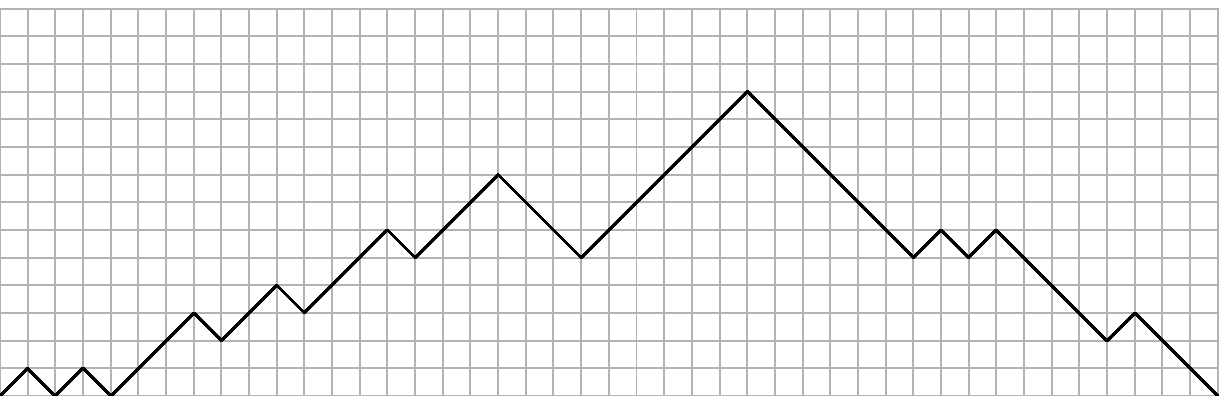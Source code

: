 % draw an example of Viennot's "Kepler towers"

beginfig(0) % first, a Dyck path
numeric u; u:=10pt; % basic unit of measure for the path grid
newinternal n; n:=0; % the step number
newinternal h; h:=0; % the partial sum
for j=0 upto 44:
 draw (j*u,0)--(j*u,14u) withcolor .7white;
endfor
for j=0 upto 14:
 draw (0,j*u)--(44u,j*u) withcolor .7white;
endfor
draw (0,0)
 for t=1,-1,1,-1,1,1,1,
      -1,1,1,-1,1,1,1,-1,1,1,
       1,-1,-1,-1,1,1,1,1,1,1,-1,-1,-1,-1,-1,-1,1,-1,1,-1,-1,-1,-1,1,-1,-1,-1:
  --hide(n:=n+1;h:=h+t;)(n,h)*u
 endfor
 withpen pencircle scaled .75pt;
endfig;

% now the tower

numeric th; th=3pt; % thickness of the heavy pen
numeric d; d=5pt; % distance between rings
numeric eps; eps=.02; % extra width of bricks

path p;
def ring (expr r, n)(text t) =
  pickup pencircle scaled .4pt;
  p:=(r*d,0) for j=1 upto n-1: .. ((r*d,0) rotated (360j/n)) endfor .. cycle;
  draw p;
  pickup pencircle scaled th;
  for j=t: draw subpath (j-n*eps/r,j+1+n*eps/r) of p; endfor
enddef;

beginfig(1) % first version: no gaps between walls
ring(2,2,0);
ring(3,2,1);
ring(4,2,1);
ring(5,4,0,2);
ring(6,4,3);
ring(7,4,0,2);
ring(8,8,0,2,4,6);
ring(9,8,0,3,6);
ring(10,8,2,7);
ring(11,8,1,3,6);
ring(12,8,0,6);
endfig;

beginfig(2) % second version: an empty ring between walls
ring(2,2,0);
ring(3,2,1);
ring(4,2,1);
ring(6,4,0,2);
ring(7,4,3);
ring(8,4,0,2);
ring(10,8,0,2,4,6);
ring(11,8,0,3,6);
ring(12,8,2,7);
ring(13,8,1,3,6);
ring(14,8,0,6);
endfig;

bye.

   
